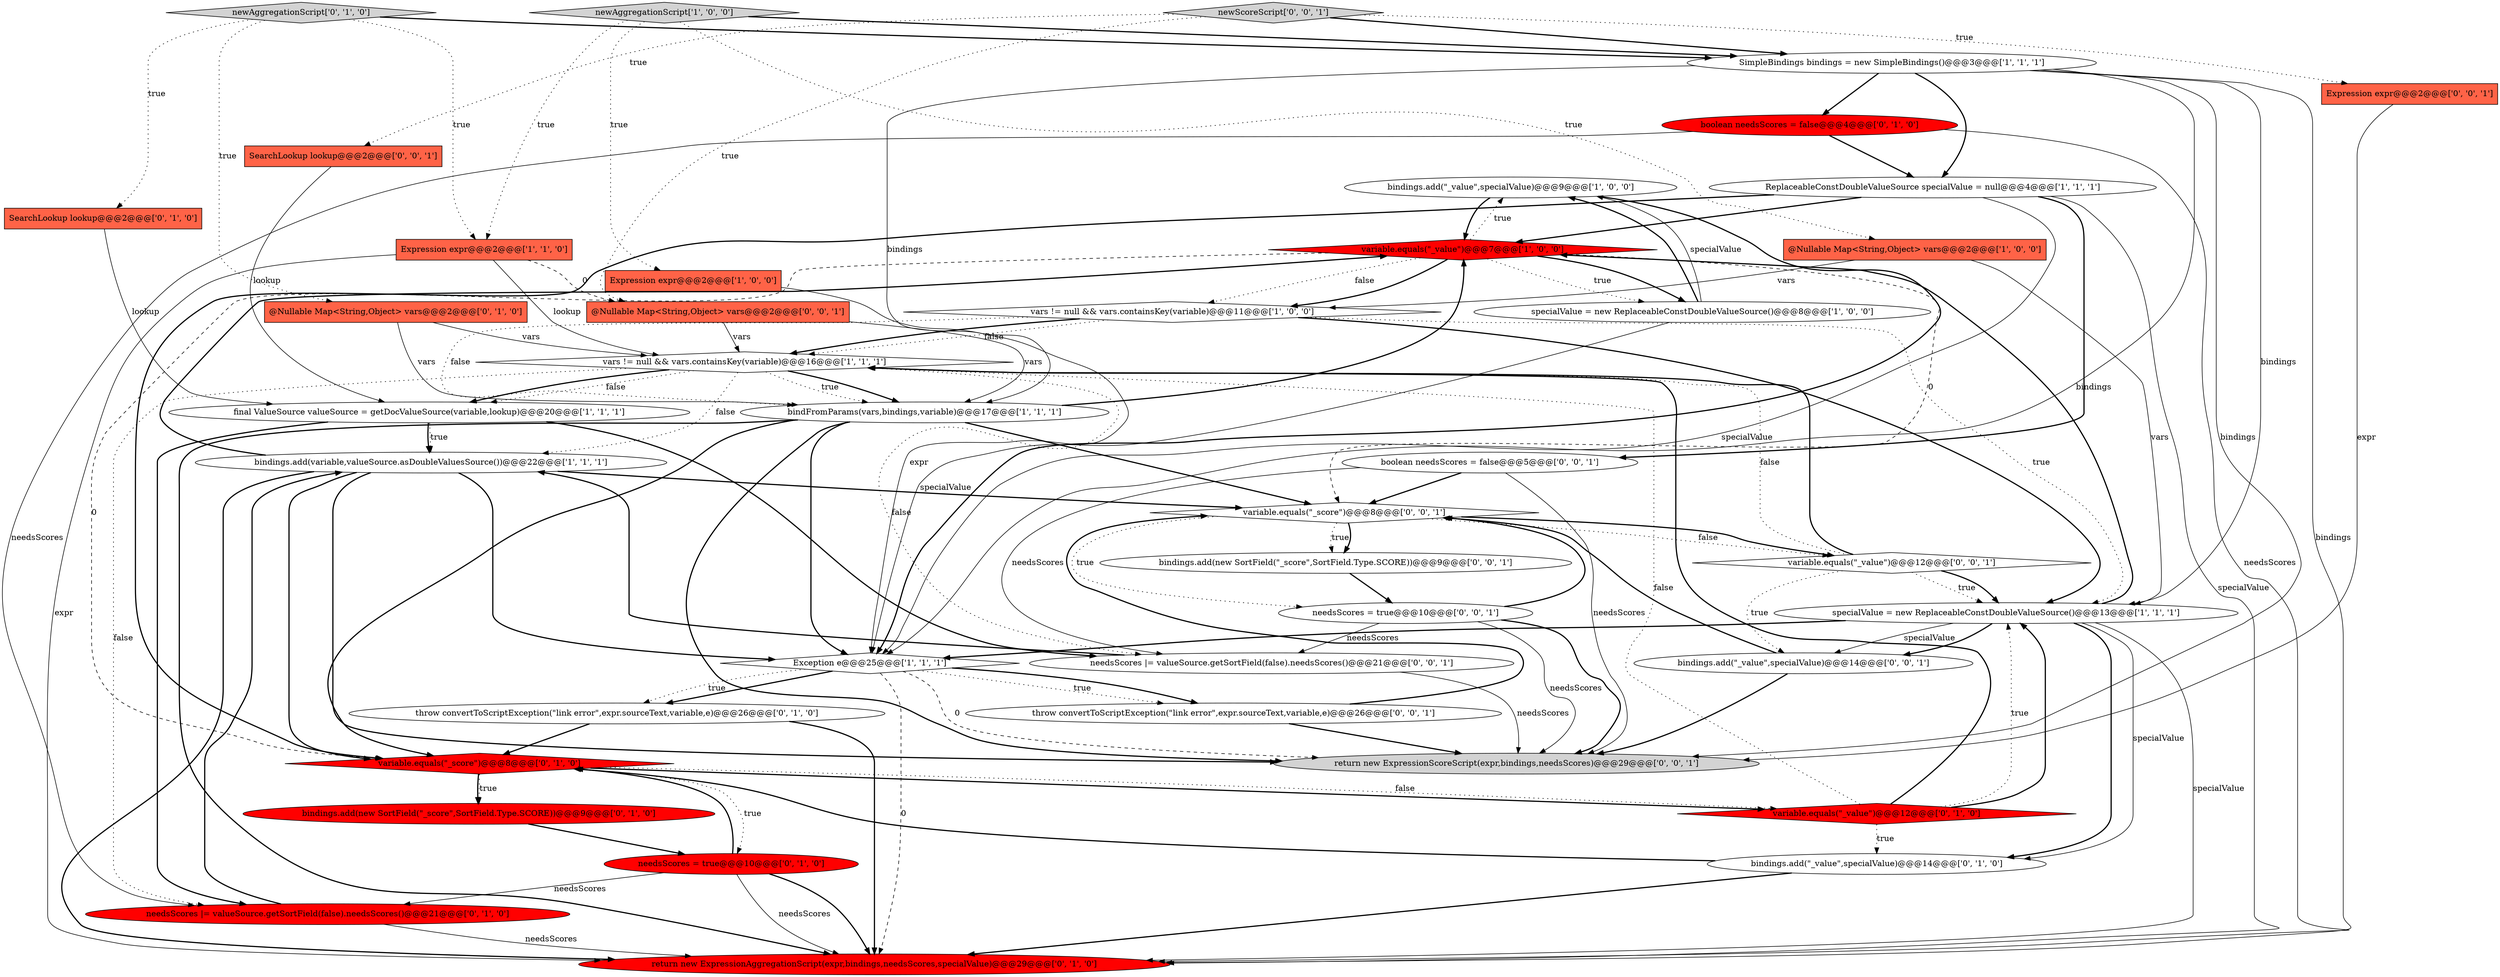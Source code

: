 digraph {
5 [style = filled, label = "bindings.add(\"_value\",specialValue)@@@9@@@['1', '0', '0']", fillcolor = white, shape = ellipse image = "AAA0AAABBB1BBB"];
37 [style = filled, label = "@Nullable Map<String,Object> vars@@@2@@@['0', '0', '1']", fillcolor = tomato, shape = box image = "AAA0AAABBB3BBB"];
26 [style = filled, label = "boolean needsScores = false@@@4@@@['0', '1', '0']", fillcolor = red, shape = ellipse image = "AAA1AAABBB2BBB"];
14 [style = filled, label = "SimpleBindings bindings = new SimpleBindings()@@@3@@@['1', '1', '1']", fillcolor = white, shape = ellipse image = "AAA0AAABBB1BBB"];
36 [style = filled, label = "boolean needsScores = false@@@5@@@['0', '0', '1']", fillcolor = white, shape = ellipse image = "AAA0AAABBB3BBB"];
0 [style = filled, label = "Expression expr@@@2@@@['1', '0', '0']", fillcolor = tomato, shape = box image = "AAA0AAABBB1BBB"];
9 [style = filled, label = "final ValueSource valueSource = getDocValueSource(variable,lookup)@@@20@@@['1', '1', '1']", fillcolor = white, shape = ellipse image = "AAA0AAABBB1BBB"];
19 [style = filled, label = "throw convertToScriptException(\"link error\",expr.sourceText,variable,e)@@@26@@@['0', '1', '0']", fillcolor = white, shape = ellipse image = "AAA0AAABBB2BBB"];
6 [style = filled, label = "vars != null && vars.containsKey(variable)@@@16@@@['1', '1', '1']", fillcolor = white, shape = diamond image = "AAA0AAABBB1BBB"];
24 [style = filled, label = "needsScores = true@@@10@@@['0', '1', '0']", fillcolor = red, shape = ellipse image = "AAA1AAABBB2BBB"];
34 [style = filled, label = "variable.equals(\"_score\")@@@8@@@['0', '0', '1']", fillcolor = white, shape = diamond image = "AAA0AAABBB3BBB"];
35 [style = filled, label = "variable.equals(\"_value\")@@@12@@@['0', '0', '1']", fillcolor = white, shape = diamond image = "AAA0AAABBB3BBB"];
11 [style = filled, label = "variable.equals(\"_value\")@@@7@@@['1', '0', '0']", fillcolor = red, shape = diamond image = "AAA1AAABBB1BBB"];
10 [style = filled, label = "Exception e@@@25@@@['1', '1', '1']", fillcolor = white, shape = diamond image = "AAA0AAABBB1BBB"];
3 [style = filled, label = "bindings.add(variable,valueSource.asDoubleValuesSource())@@@22@@@['1', '1', '1']", fillcolor = white, shape = ellipse image = "AAA0AAABBB1BBB"];
18 [style = filled, label = "needsScores |= valueSource.getSortField(false).needsScores()@@@21@@@['0', '1', '0']", fillcolor = red, shape = ellipse image = "AAA1AAABBB2BBB"];
7 [style = filled, label = "@Nullable Map<String,Object> vars@@@2@@@['1', '0', '0']", fillcolor = tomato, shape = box image = "AAA0AAABBB1BBB"];
21 [style = filled, label = "bindings.add(\"_value\",specialValue)@@@14@@@['0', '1', '0']", fillcolor = white, shape = ellipse image = "AAA0AAABBB2BBB"];
31 [style = filled, label = "return new ExpressionScoreScript(expr,bindings,needsScores)@@@29@@@['0', '0', '1']", fillcolor = lightgray, shape = ellipse image = "AAA0AAABBB3BBB"];
16 [style = filled, label = "@Nullable Map<String,Object> vars@@@2@@@['0', '1', '0']", fillcolor = tomato, shape = box image = "AAA0AAABBB2BBB"];
15 [style = filled, label = "specialValue = new ReplaceableConstDoubleValueSource()@@@13@@@['1', '1', '1']", fillcolor = white, shape = ellipse image = "AAA0AAABBB1BBB"];
2 [style = filled, label = "ReplaceableConstDoubleValueSource specialValue = null@@@4@@@['1', '1', '1']", fillcolor = white, shape = ellipse image = "AAA0AAABBB1BBB"];
33 [style = filled, label = "Expression expr@@@2@@@['0', '0', '1']", fillcolor = tomato, shape = box image = "AAA0AAABBB3BBB"];
12 [style = filled, label = "specialValue = new ReplaceableConstDoubleValueSource()@@@8@@@['1', '0', '0']", fillcolor = white, shape = ellipse image = "AAA0AAABBB1BBB"];
40 [style = filled, label = "needsScores = true@@@10@@@['0', '0', '1']", fillcolor = white, shape = ellipse image = "AAA0AAABBB3BBB"];
38 [style = filled, label = "bindings.add(new SortField(\"_score\",SortField.Type.SCORE))@@@9@@@['0', '0', '1']", fillcolor = white, shape = ellipse image = "AAA0AAABBB3BBB"];
29 [style = filled, label = "SearchLookup lookup@@@2@@@['0', '0', '1']", fillcolor = tomato, shape = box image = "AAA0AAABBB3BBB"];
17 [style = filled, label = "variable.equals(\"_score\")@@@8@@@['0', '1', '0']", fillcolor = red, shape = diamond image = "AAA1AAABBB2BBB"];
20 [style = filled, label = "SearchLookup lookup@@@2@@@['0', '1', '0']", fillcolor = tomato, shape = box image = "AAA0AAABBB2BBB"];
13 [style = filled, label = "bindFromParams(vars,bindings,variable)@@@17@@@['1', '1', '1']", fillcolor = white, shape = ellipse image = "AAA0AAABBB1BBB"];
30 [style = filled, label = "needsScores |= valueSource.getSortField(false).needsScores()@@@21@@@['0', '0', '1']", fillcolor = white, shape = ellipse image = "AAA0AAABBB3BBB"];
22 [style = filled, label = "newAggregationScript['0', '1', '0']", fillcolor = lightgray, shape = diamond image = "AAA0AAABBB2BBB"];
39 [style = filled, label = "bindings.add(\"_value\",specialValue)@@@14@@@['0', '0', '1']", fillcolor = white, shape = ellipse image = "AAA0AAABBB3BBB"];
23 [style = filled, label = "return new ExpressionAggregationScript(expr,bindings,needsScores,specialValue)@@@29@@@['0', '1', '0']", fillcolor = red, shape = ellipse image = "AAA1AAABBB2BBB"];
1 [style = filled, label = "vars != null && vars.containsKey(variable)@@@11@@@['1', '0', '0']", fillcolor = white, shape = diamond image = "AAA0AAABBB1BBB"];
25 [style = filled, label = "variable.equals(\"_value\")@@@12@@@['0', '1', '0']", fillcolor = red, shape = diamond image = "AAA1AAABBB2BBB"];
32 [style = filled, label = "throw convertToScriptException(\"link error\",expr.sourceText,variable,e)@@@26@@@['0', '0', '1']", fillcolor = white, shape = ellipse image = "AAA0AAABBB3BBB"];
27 [style = filled, label = "bindings.add(new SortField(\"_score\",SortField.Type.SCORE))@@@9@@@['0', '1', '0']", fillcolor = red, shape = ellipse image = "AAA1AAABBB2BBB"];
28 [style = filled, label = "newScoreScript['0', '0', '1']", fillcolor = lightgray, shape = diamond image = "AAA0AAABBB3BBB"];
4 [style = filled, label = "newAggregationScript['1', '0', '0']", fillcolor = lightgray, shape = diamond image = "AAA0AAABBB1BBB"];
8 [style = filled, label = "Expression expr@@@2@@@['1', '1', '0']", fillcolor = tomato, shape = box image = "AAA0AAABBB1BBB"];
17->25 [style = bold, label=""];
18->3 [style = bold, label=""];
14->15 [style = solid, label="bindings"];
15->10 [style = bold, label=""];
12->5 [style = bold, label=""];
15->21 [style = bold, label=""];
10->19 [style = bold, label=""];
36->30 [style = solid, label="needsScores"];
11->12 [style = dotted, label="true"];
4->7 [style = dotted, label="true"];
10->32 [style = bold, label=""];
14->31 [style = solid, label="bindings"];
32->34 [style = bold, label=""];
1->6 [style = dotted, label="false"];
25->6 [style = bold, label=""];
10->32 [style = dotted, label="true"];
28->14 [style = bold, label=""];
0->10 [style = solid, label="expr"];
3->34 [style = bold, label=""];
13->17 [style = bold, label=""];
6->18 [style = dotted, label="false"];
35->15 [style = dotted, label="true"];
15->11 [style = bold, label=""];
39->31 [style = bold, label=""];
17->25 [style = dotted, label="false"];
22->16 [style = dotted, label="true"];
24->17 [style = bold, label=""];
2->36 [style = bold, label=""];
25->15 [style = bold, label=""];
26->18 [style = solid, label="needsScores"];
40->31 [style = bold, label=""];
13->31 [style = bold, label=""];
17->27 [style = bold, label=""];
16->6 [style = solid, label="vars"];
1->13 [style = dotted, label="false"];
17->27 [style = dotted, label="true"];
25->21 [style = dotted, label="true"];
5->10 [style = bold, label=""];
13->34 [style = bold, label=""];
35->6 [style = dotted, label="false"];
39->34 [style = bold, label=""];
6->13 [style = dotted, label="true"];
11->1 [style = dotted, label="false"];
4->0 [style = dotted, label="true"];
3->11 [style = bold, label=""];
10->31 [style = dashed, label="0"];
33->31 [style = solid, label="expr"];
11->12 [style = bold, label=""];
11->5 [style = dotted, label="true"];
40->34 [style = bold, label=""];
13->11 [style = bold, label=""];
34->38 [style = dotted, label="true"];
28->29 [style = dotted, label="true"];
3->10 [style = bold, label=""];
3->23 [style = bold, label=""];
25->15 [style = dotted, label="true"];
22->20 [style = dotted, label="true"];
2->10 [style = solid, label="specialValue"];
24->18 [style = solid, label="needsScores"];
1->15 [style = dotted, label="true"];
36->31 [style = solid, label="needsScores"];
26->23 [style = solid, label="needsScores"];
12->10 [style = solid, label="specialValue"];
5->11 [style = bold, label=""];
34->35 [style = bold, label=""];
34->38 [style = bold, label=""];
8->23 [style = solid, label="expr"];
22->14 [style = bold, label=""];
28->37 [style = dotted, label="true"];
32->31 [style = bold, label=""];
9->3 [style = dotted, label="true"];
21->23 [style = bold, label=""];
29->9 [style = solid, label="lookup"];
2->17 [style = bold, label=""];
13->10 [style = bold, label=""];
4->14 [style = bold, label=""];
6->3 [style = dotted, label="false"];
35->15 [style = bold, label=""];
11->34 [style = dashed, label="0"];
14->10 [style = solid, label="bindings"];
30->31 [style = solid, label="needsScores"];
19->17 [style = bold, label=""];
11->17 [style = dashed, label="0"];
16->13 [style = solid, label="vars"];
8->6 [style = solid, label="lookup"];
40->31 [style = solid, label="needsScores"];
12->5 [style = solid, label="specialValue"];
1->6 [style = bold, label=""];
24->23 [style = solid, label="needsScores"];
9->18 [style = bold, label=""];
30->3 [style = bold, label=""];
10->19 [style = dotted, label="true"];
6->13 [style = bold, label=""];
7->1 [style = solid, label="vars"];
9->3 [style = bold, label=""];
3->17 [style = bold, label=""];
27->24 [style = bold, label=""];
14->2 [style = bold, label=""];
37->13 [style = solid, label="vars"];
15->21 [style = solid, label="specialValue"];
38->40 [style = bold, label=""];
2->11 [style = bold, label=""];
36->34 [style = bold, label=""];
10->23 [style = dashed, label="0"];
17->24 [style = dotted, label="true"];
34->40 [style = dotted, label="true"];
15->23 [style = solid, label="specialValue"];
24->23 [style = bold, label=""];
25->6 [style = dotted, label="false"];
35->39 [style = dotted, label="true"];
8->37 [style = dashed, label="0"];
35->6 [style = bold, label=""];
11->1 [style = bold, label=""];
3->31 [style = bold, label=""];
7->15 [style = solid, label="vars"];
28->33 [style = dotted, label="true"];
1->15 [style = bold, label=""];
14->13 [style = solid, label="bindings"];
4->8 [style = dotted, label="true"];
6->9 [style = dotted, label="false"];
15->39 [style = solid, label="specialValue"];
9->30 [style = bold, label=""];
37->6 [style = solid, label="vars"];
14->26 [style = bold, label=""];
26->2 [style = bold, label=""];
22->8 [style = dotted, label="true"];
20->9 [style = solid, label="lookup"];
19->23 [style = bold, label=""];
2->23 [style = solid, label="specialValue"];
15->39 [style = bold, label=""];
34->35 [style = dotted, label="false"];
13->23 [style = bold, label=""];
14->23 [style = solid, label="bindings"];
40->30 [style = solid, label="needsScores"];
6->30 [style = dotted, label="false"];
6->9 [style = bold, label=""];
21->17 [style = bold, label=""];
18->23 [style = solid, label="needsScores"];
}
